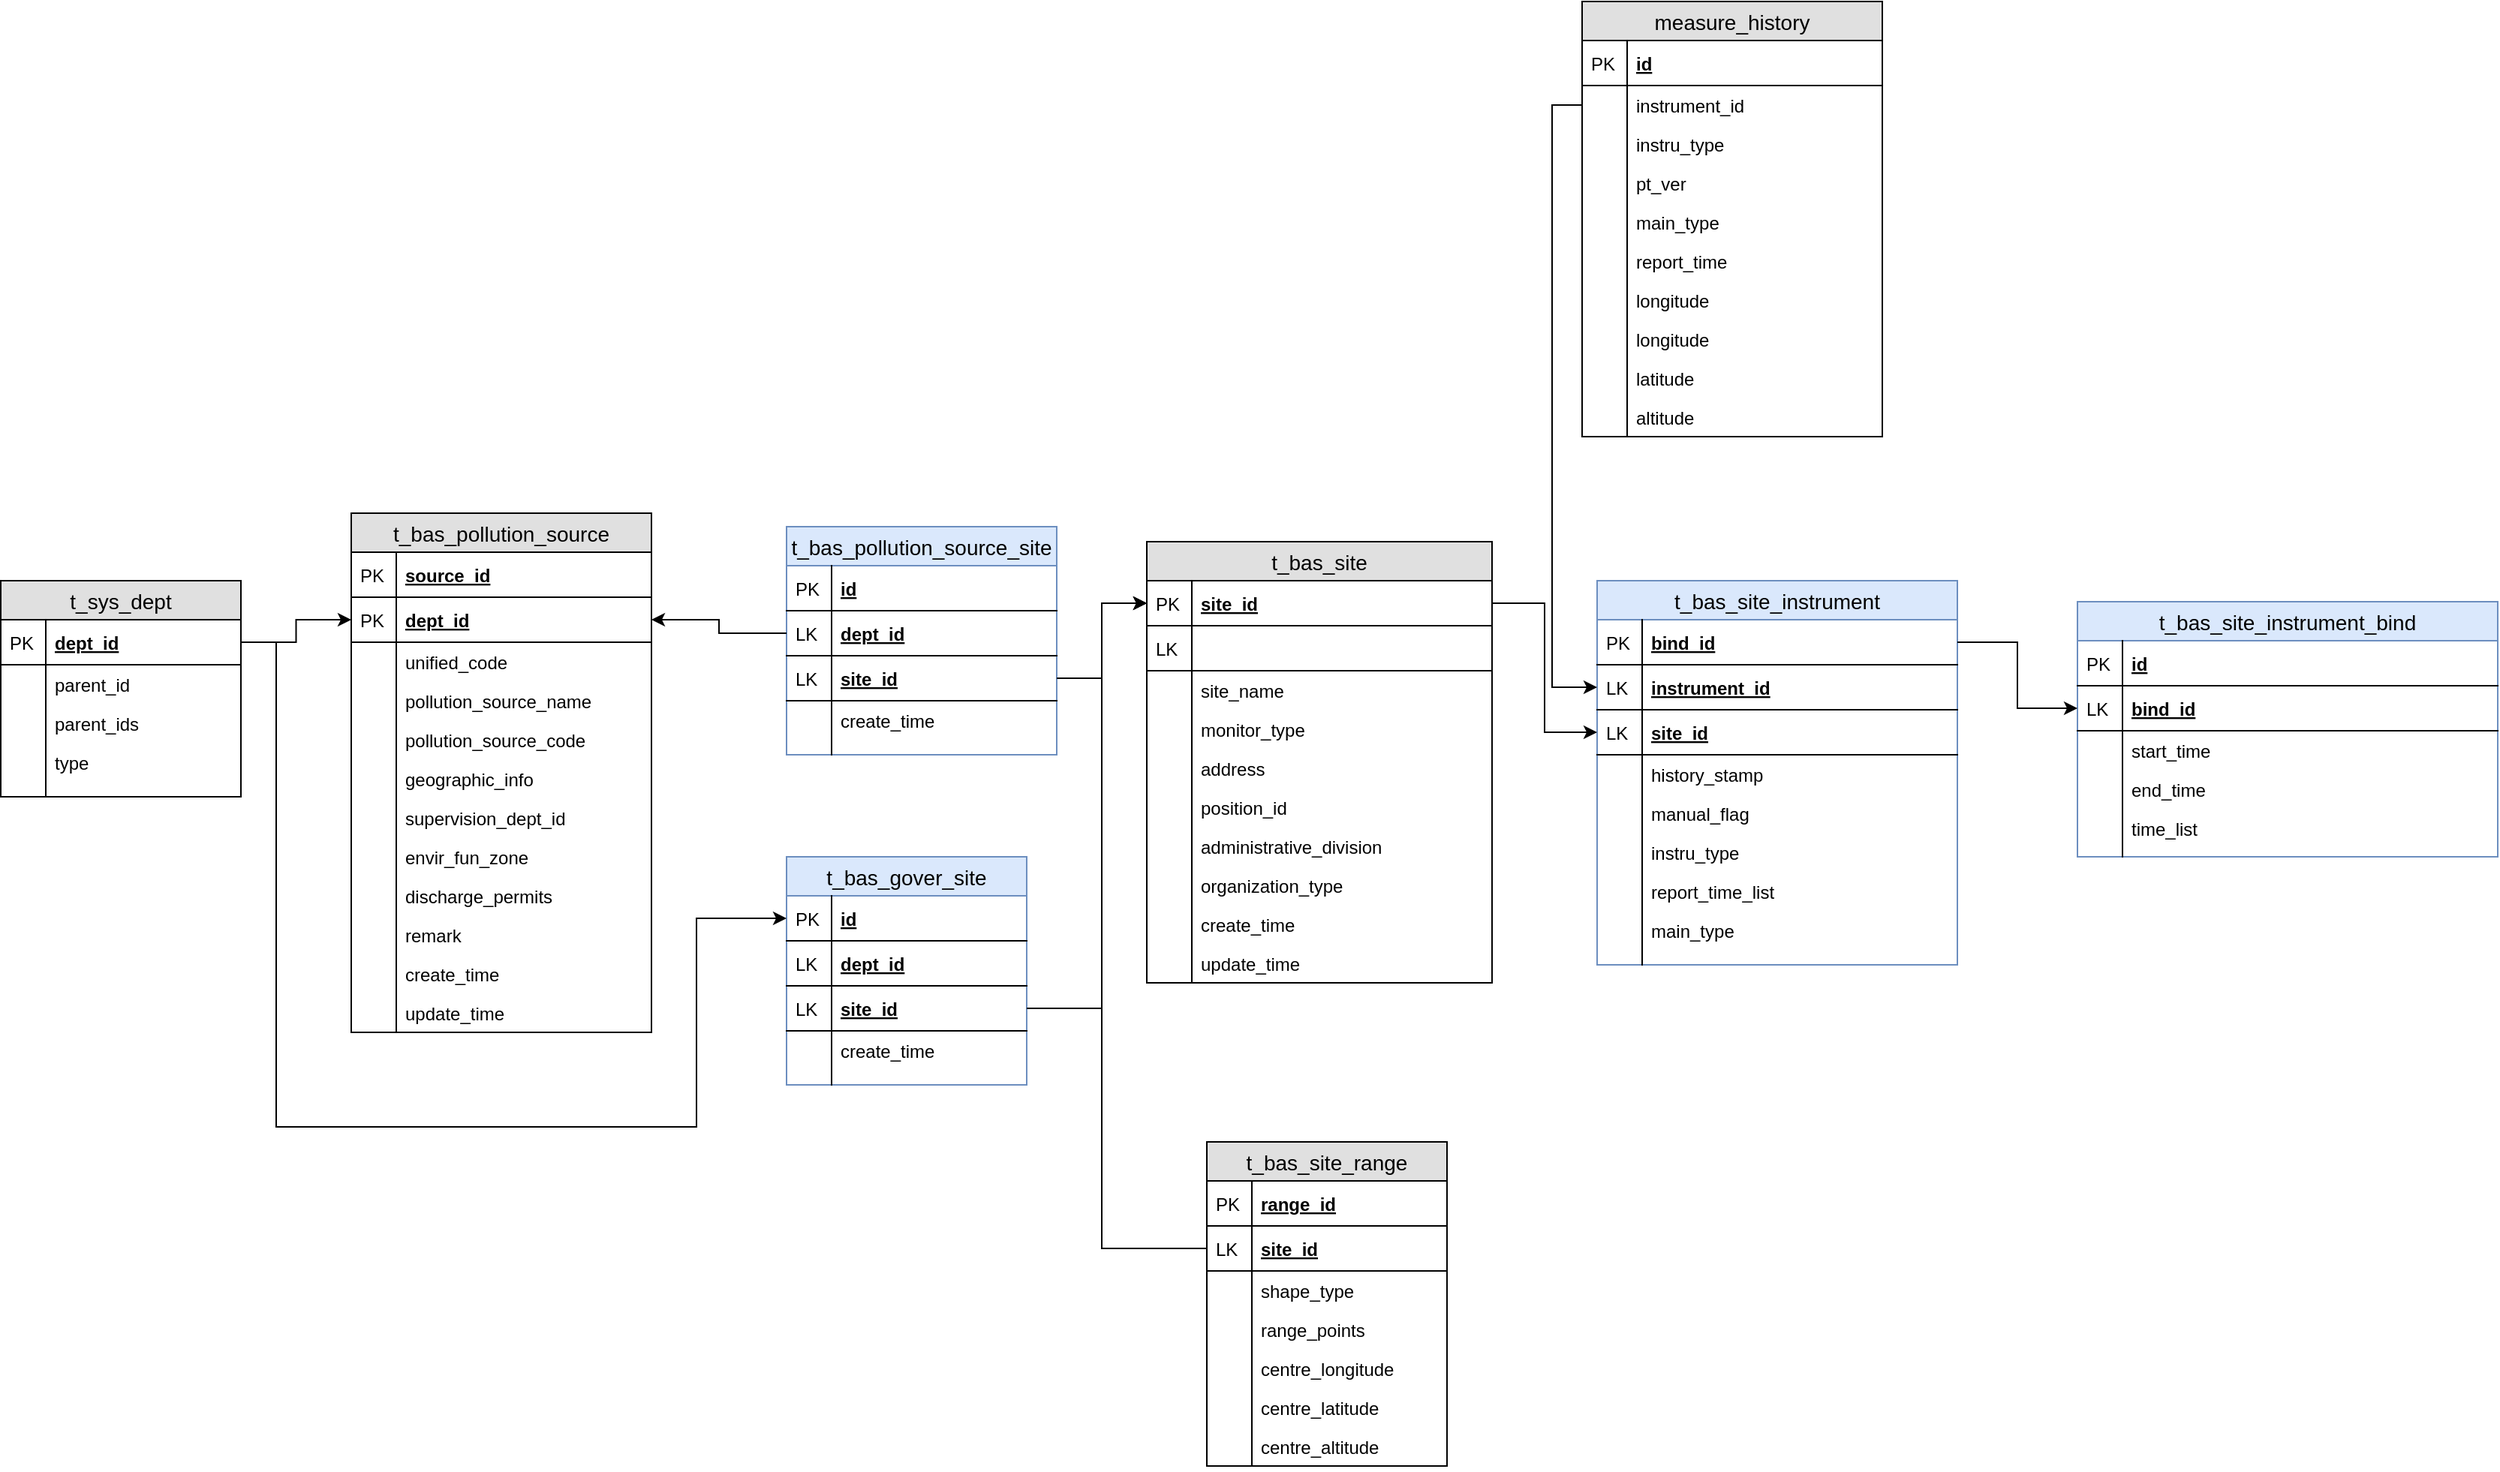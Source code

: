 <mxfile version="12.2.3" type="github" pages="1">
  <diagram id="wBtpnvuAtVZtpom5TscJ" name="Page-1">
    <mxGraphModel dx="2500" dy="2065" grid="1" gridSize="10" guides="1" tooltips="1" connect="1" arrows="1" fold="1" page="1" pageScale="1" pageWidth="827" pageHeight="1169" math="0" shadow="0">
      <root>
        <mxCell id="0"/>
        <mxCell id="1" parent="0"/>
        <mxCell id="mlgvoR9TbAIo5Vg3jV27-1" value="t_bas_site" style="swimlane;fontStyle=0;childLayout=stackLayout;horizontal=1;startSize=26;fillColor=#e0e0e0;horizontalStack=0;resizeParent=1;resizeParentMax=0;resizeLast=0;collapsible=1;marginBottom=0;swimlaneFillColor=#ffffff;align=center;fontSize=14;" vertex="1" parent="1">
          <mxGeometry x="190" y="140" width="230" height="294" as="geometry"/>
        </mxCell>
        <mxCell id="mlgvoR9TbAIo5Vg3jV27-2" value="site_id" style="shape=partialRectangle;top=0;left=0;right=0;bottom=1;align=left;verticalAlign=middle;fillColor=none;spacingLeft=34;spacingRight=4;overflow=hidden;rotatable=0;points=[[0,0.5],[1,0.5]];portConstraint=eastwest;dropTarget=0;fontStyle=5;fontSize=12;" vertex="1" parent="mlgvoR9TbAIo5Vg3jV27-1">
          <mxGeometry y="26" width="230" height="30" as="geometry"/>
        </mxCell>
        <mxCell id="mlgvoR9TbAIo5Vg3jV27-3" value="PK" style="shape=partialRectangle;top=0;left=0;bottom=0;fillColor=none;align=left;verticalAlign=middle;spacingLeft=4;spacingRight=4;overflow=hidden;rotatable=0;points=[];portConstraint=eastwest;part=1;fontSize=12;" vertex="1" connectable="0" parent="mlgvoR9TbAIo5Vg3jV27-2">
          <mxGeometry width="30" height="30" as="geometry"/>
        </mxCell>
        <mxCell id="mlgvoR9TbAIo5Vg3jV27-29" value="" style="shape=partialRectangle;top=0;left=0;right=0;bottom=1;align=left;verticalAlign=middle;fillColor=none;spacingLeft=34;spacingRight=4;overflow=hidden;rotatable=0;points=[[0,0.5],[1,0.5]];portConstraint=eastwest;dropTarget=0;fontStyle=5;fontSize=12;" vertex="1" parent="mlgvoR9TbAIo5Vg3jV27-1">
          <mxGeometry y="56" width="230" height="30" as="geometry"/>
        </mxCell>
        <mxCell id="mlgvoR9TbAIo5Vg3jV27-30" value="LK" style="shape=partialRectangle;top=0;left=0;bottom=0;fillColor=none;align=left;verticalAlign=middle;spacingLeft=4;spacingRight=4;overflow=hidden;rotatable=0;points=[];portConstraint=eastwest;part=1;fontSize=12;" vertex="1" connectable="0" parent="mlgvoR9TbAIo5Vg3jV27-29">
          <mxGeometry width="30" height="30" as="geometry"/>
        </mxCell>
        <mxCell id="mlgvoR9TbAIo5Vg3jV27-4" value="site_name" style="shape=partialRectangle;top=0;left=0;right=0;bottom=0;align=left;verticalAlign=top;fillColor=none;spacingLeft=34;spacingRight=4;overflow=hidden;rotatable=0;points=[[0,0.5],[1,0.5]];portConstraint=eastwest;dropTarget=0;fontSize=12;" vertex="1" parent="mlgvoR9TbAIo5Vg3jV27-1">
          <mxGeometry y="86" width="230" height="26" as="geometry"/>
        </mxCell>
        <mxCell id="mlgvoR9TbAIo5Vg3jV27-5" value="" style="shape=partialRectangle;top=0;left=0;bottom=0;fillColor=none;align=left;verticalAlign=top;spacingLeft=4;spacingRight=4;overflow=hidden;rotatable=0;points=[];portConstraint=eastwest;part=1;fontSize=12;" vertex="1" connectable="0" parent="mlgvoR9TbAIo5Vg3jV27-4">
          <mxGeometry width="30" height="26" as="geometry"/>
        </mxCell>
        <mxCell id="mlgvoR9TbAIo5Vg3jV27-6" value="monitor_type" style="shape=partialRectangle;top=0;left=0;right=0;bottom=0;align=left;verticalAlign=top;fillColor=none;spacingLeft=34;spacingRight=4;overflow=hidden;rotatable=0;points=[[0,0.5],[1,0.5]];portConstraint=eastwest;dropTarget=0;fontSize=12;" vertex="1" parent="mlgvoR9TbAIo5Vg3jV27-1">
          <mxGeometry y="112" width="230" height="26" as="geometry"/>
        </mxCell>
        <mxCell id="mlgvoR9TbAIo5Vg3jV27-7" value="" style="shape=partialRectangle;top=0;left=0;bottom=0;fillColor=none;align=left;verticalAlign=top;spacingLeft=4;spacingRight=4;overflow=hidden;rotatable=0;points=[];portConstraint=eastwest;part=1;fontSize=12;" vertex="1" connectable="0" parent="mlgvoR9TbAIo5Vg3jV27-6">
          <mxGeometry width="30" height="26" as="geometry"/>
        </mxCell>
        <mxCell id="mlgvoR9TbAIo5Vg3jV27-8" value="address" style="shape=partialRectangle;top=0;left=0;right=0;bottom=0;align=left;verticalAlign=top;fillColor=none;spacingLeft=34;spacingRight=4;overflow=hidden;rotatable=0;points=[[0,0.5],[1,0.5]];portConstraint=eastwest;dropTarget=0;fontSize=12;" vertex="1" parent="mlgvoR9TbAIo5Vg3jV27-1">
          <mxGeometry y="138" width="230" height="26" as="geometry"/>
        </mxCell>
        <mxCell id="mlgvoR9TbAIo5Vg3jV27-9" value="" style="shape=partialRectangle;top=0;left=0;bottom=0;fillColor=none;align=left;verticalAlign=top;spacingLeft=4;spacingRight=4;overflow=hidden;rotatable=0;points=[];portConstraint=eastwest;part=1;fontSize=12;" vertex="1" connectable="0" parent="mlgvoR9TbAIo5Vg3jV27-8">
          <mxGeometry width="30" height="26" as="geometry"/>
        </mxCell>
        <mxCell id="mlgvoR9TbAIo5Vg3jV27-31" value="position_id" style="shape=partialRectangle;top=0;left=0;right=0;bottom=0;align=left;verticalAlign=top;fillColor=none;spacingLeft=34;spacingRight=4;overflow=hidden;rotatable=0;points=[[0,0.5],[1,0.5]];portConstraint=eastwest;dropTarget=0;fontSize=12;" vertex="1" parent="mlgvoR9TbAIo5Vg3jV27-1">
          <mxGeometry y="164" width="230" height="26" as="geometry"/>
        </mxCell>
        <mxCell id="mlgvoR9TbAIo5Vg3jV27-32" value="" style="shape=partialRectangle;top=0;left=0;bottom=0;fillColor=none;align=left;verticalAlign=top;spacingLeft=4;spacingRight=4;overflow=hidden;rotatable=0;points=[];portConstraint=eastwest;part=1;fontSize=12;" vertex="1" connectable="0" parent="mlgvoR9TbAIo5Vg3jV27-31">
          <mxGeometry width="30" height="26" as="geometry"/>
        </mxCell>
        <mxCell id="mlgvoR9TbAIo5Vg3jV27-34" value="administrative_division" style="shape=partialRectangle;top=0;left=0;right=0;bottom=0;align=left;verticalAlign=top;fillColor=none;spacingLeft=34;spacingRight=4;overflow=hidden;rotatable=0;points=[[0,0.5],[1,0.5]];portConstraint=eastwest;dropTarget=0;fontSize=12;" vertex="1" parent="mlgvoR9TbAIo5Vg3jV27-1">
          <mxGeometry y="190" width="230" height="26" as="geometry"/>
        </mxCell>
        <mxCell id="mlgvoR9TbAIo5Vg3jV27-35" value="" style="shape=partialRectangle;top=0;left=0;bottom=0;fillColor=none;align=left;verticalAlign=top;spacingLeft=4;spacingRight=4;overflow=hidden;rotatable=0;points=[];portConstraint=eastwest;part=1;fontSize=12;" vertex="1" connectable="0" parent="mlgvoR9TbAIo5Vg3jV27-34">
          <mxGeometry width="30" height="26" as="geometry"/>
        </mxCell>
        <mxCell id="mlgvoR9TbAIo5Vg3jV27-178" value="organization_type" style="shape=partialRectangle;top=0;left=0;right=0;bottom=0;align=left;verticalAlign=top;fillColor=none;spacingLeft=34;spacingRight=4;overflow=hidden;rotatable=0;points=[[0,0.5],[1,0.5]];portConstraint=eastwest;dropTarget=0;fontSize=12;" vertex="1" parent="mlgvoR9TbAIo5Vg3jV27-1">
          <mxGeometry y="216" width="230" height="26" as="geometry"/>
        </mxCell>
        <mxCell id="mlgvoR9TbAIo5Vg3jV27-179" value="" style="shape=partialRectangle;top=0;left=0;bottom=0;fillColor=none;align=left;verticalAlign=top;spacingLeft=4;spacingRight=4;overflow=hidden;rotatable=0;points=[];portConstraint=eastwest;part=1;fontSize=12;" vertex="1" connectable="0" parent="mlgvoR9TbAIo5Vg3jV27-178">
          <mxGeometry width="30" height="26" as="geometry"/>
        </mxCell>
        <mxCell id="mlgvoR9TbAIo5Vg3jV27-180" value="create_time" style="shape=partialRectangle;top=0;left=0;right=0;bottom=0;align=left;verticalAlign=top;fillColor=none;spacingLeft=34;spacingRight=4;overflow=hidden;rotatable=0;points=[[0,0.5],[1,0.5]];portConstraint=eastwest;dropTarget=0;fontSize=12;" vertex="1" parent="mlgvoR9TbAIo5Vg3jV27-1">
          <mxGeometry y="242" width="230" height="26" as="geometry"/>
        </mxCell>
        <mxCell id="mlgvoR9TbAIo5Vg3jV27-181" value="" style="shape=partialRectangle;top=0;left=0;bottom=0;fillColor=none;align=left;verticalAlign=top;spacingLeft=4;spacingRight=4;overflow=hidden;rotatable=0;points=[];portConstraint=eastwest;part=1;fontSize=12;" vertex="1" connectable="0" parent="mlgvoR9TbAIo5Vg3jV27-180">
          <mxGeometry width="30" height="26" as="geometry"/>
        </mxCell>
        <mxCell id="mlgvoR9TbAIo5Vg3jV27-182" value="update_time" style="shape=partialRectangle;top=0;left=0;right=0;bottom=0;align=left;verticalAlign=top;fillColor=none;spacingLeft=34;spacingRight=4;overflow=hidden;rotatable=0;points=[[0,0.5],[1,0.5]];portConstraint=eastwest;dropTarget=0;fontSize=12;" vertex="1" parent="mlgvoR9TbAIo5Vg3jV27-1">
          <mxGeometry y="268" width="230" height="26" as="geometry"/>
        </mxCell>
        <mxCell id="mlgvoR9TbAIo5Vg3jV27-183" value="" style="shape=partialRectangle;top=0;left=0;bottom=0;fillColor=none;align=left;verticalAlign=top;spacingLeft=4;spacingRight=4;overflow=hidden;rotatable=0;points=[];portConstraint=eastwest;part=1;fontSize=12;" vertex="1" connectable="0" parent="mlgvoR9TbAIo5Vg3jV27-182">
          <mxGeometry width="30" height="26" as="geometry"/>
        </mxCell>
        <mxCell id="mlgvoR9TbAIo5Vg3jV27-36" value="t_bas_site_instrument" style="swimlane;fontStyle=0;childLayout=stackLayout;horizontal=1;startSize=26;fillColor=#dae8fc;horizontalStack=0;resizeParent=1;resizeParentMax=0;resizeLast=0;collapsible=1;marginBottom=0;swimlaneFillColor=#ffffff;align=center;fontSize=14;strokeColor=#6c8ebf;" vertex="1" parent="1">
          <mxGeometry x="490" y="166" width="240" height="256" as="geometry"/>
        </mxCell>
        <mxCell id="mlgvoR9TbAIo5Vg3jV27-37" value="bind_id" style="shape=partialRectangle;top=0;left=0;right=0;bottom=1;align=left;verticalAlign=middle;fillColor=none;spacingLeft=34;spacingRight=4;overflow=hidden;rotatable=0;points=[[0,0.5],[1,0.5]];portConstraint=eastwest;dropTarget=0;fontStyle=5;fontSize=12;" vertex="1" parent="mlgvoR9TbAIo5Vg3jV27-36">
          <mxGeometry y="26" width="240" height="30" as="geometry"/>
        </mxCell>
        <mxCell id="mlgvoR9TbAIo5Vg3jV27-38" value="PK" style="shape=partialRectangle;top=0;left=0;bottom=0;fillColor=none;align=left;verticalAlign=middle;spacingLeft=4;spacingRight=4;overflow=hidden;rotatable=0;points=[];portConstraint=eastwest;part=1;fontSize=12;" vertex="1" connectable="0" parent="mlgvoR9TbAIo5Vg3jV27-37">
          <mxGeometry width="30" height="30" as="geometry"/>
        </mxCell>
        <mxCell id="mlgvoR9TbAIo5Vg3jV27-47" value="instrument_id" style="shape=partialRectangle;top=0;left=0;right=0;bottom=1;align=left;verticalAlign=middle;fillColor=none;spacingLeft=34;spacingRight=4;overflow=hidden;rotatable=0;points=[[0,0.5],[1,0.5]];portConstraint=eastwest;dropTarget=0;fontStyle=5;fontSize=12;" vertex="1" parent="mlgvoR9TbAIo5Vg3jV27-36">
          <mxGeometry y="56" width="240" height="30" as="geometry"/>
        </mxCell>
        <mxCell id="mlgvoR9TbAIo5Vg3jV27-48" value="LK" style="shape=partialRectangle;top=0;left=0;bottom=0;fillColor=none;align=left;verticalAlign=middle;spacingLeft=4;spacingRight=4;overflow=hidden;rotatable=0;points=[];portConstraint=eastwest;part=1;fontSize=12;" vertex="1" connectable="0" parent="mlgvoR9TbAIo5Vg3jV27-47">
          <mxGeometry width="30" height="30" as="geometry"/>
        </mxCell>
        <mxCell id="mlgvoR9TbAIo5Vg3jV27-49" value="site_id" style="shape=partialRectangle;top=0;left=0;right=0;bottom=1;align=left;verticalAlign=middle;fillColor=none;spacingLeft=34;spacingRight=4;overflow=hidden;rotatable=0;points=[[0,0.5],[1,0.5]];portConstraint=eastwest;dropTarget=0;fontStyle=5;fontSize=12;" vertex="1" parent="mlgvoR9TbAIo5Vg3jV27-36">
          <mxGeometry y="86" width="240" height="30" as="geometry"/>
        </mxCell>
        <mxCell id="mlgvoR9TbAIo5Vg3jV27-50" value="LK" style="shape=partialRectangle;top=0;left=0;bottom=0;fillColor=none;align=left;verticalAlign=middle;spacingLeft=4;spacingRight=4;overflow=hidden;rotatable=0;points=[];portConstraint=eastwest;part=1;fontSize=12;" vertex="1" connectable="0" parent="mlgvoR9TbAIo5Vg3jV27-49">
          <mxGeometry width="30" height="30" as="geometry"/>
        </mxCell>
        <mxCell id="mlgvoR9TbAIo5Vg3jV27-39" value="history_stamp" style="shape=partialRectangle;top=0;left=0;right=0;bottom=0;align=left;verticalAlign=top;fillColor=none;spacingLeft=34;spacingRight=4;overflow=hidden;rotatable=0;points=[[0,0.5],[1,0.5]];portConstraint=eastwest;dropTarget=0;fontSize=12;" vertex="1" parent="mlgvoR9TbAIo5Vg3jV27-36">
          <mxGeometry y="116" width="240" height="26" as="geometry"/>
        </mxCell>
        <mxCell id="mlgvoR9TbAIo5Vg3jV27-40" value="" style="shape=partialRectangle;top=0;left=0;bottom=0;fillColor=none;align=left;verticalAlign=top;spacingLeft=4;spacingRight=4;overflow=hidden;rotatable=0;points=[];portConstraint=eastwest;part=1;fontSize=12;" vertex="1" connectable="0" parent="mlgvoR9TbAIo5Vg3jV27-39">
          <mxGeometry width="30" height="26" as="geometry"/>
        </mxCell>
        <mxCell id="mlgvoR9TbAIo5Vg3jV27-41" value="manual_flag" style="shape=partialRectangle;top=0;left=0;right=0;bottom=0;align=left;verticalAlign=top;fillColor=none;spacingLeft=34;spacingRight=4;overflow=hidden;rotatable=0;points=[[0,0.5],[1,0.5]];portConstraint=eastwest;dropTarget=0;fontSize=12;" vertex="1" parent="mlgvoR9TbAIo5Vg3jV27-36">
          <mxGeometry y="142" width="240" height="26" as="geometry"/>
        </mxCell>
        <mxCell id="mlgvoR9TbAIo5Vg3jV27-42" value="" style="shape=partialRectangle;top=0;left=0;bottom=0;fillColor=none;align=left;verticalAlign=top;spacingLeft=4;spacingRight=4;overflow=hidden;rotatable=0;points=[];portConstraint=eastwest;part=1;fontSize=12;" vertex="1" connectable="0" parent="mlgvoR9TbAIo5Vg3jV27-41">
          <mxGeometry width="30" height="26" as="geometry"/>
        </mxCell>
        <mxCell id="mlgvoR9TbAIo5Vg3jV27-43" value="instru_type" style="shape=partialRectangle;top=0;left=0;right=0;bottom=0;align=left;verticalAlign=top;fillColor=none;spacingLeft=34;spacingRight=4;overflow=hidden;rotatable=0;points=[[0,0.5],[1,0.5]];portConstraint=eastwest;dropTarget=0;fontSize=12;" vertex="1" parent="mlgvoR9TbAIo5Vg3jV27-36">
          <mxGeometry y="168" width="240" height="26" as="geometry"/>
        </mxCell>
        <mxCell id="mlgvoR9TbAIo5Vg3jV27-44" value="" style="shape=partialRectangle;top=0;left=0;bottom=0;fillColor=none;align=left;verticalAlign=top;spacingLeft=4;spacingRight=4;overflow=hidden;rotatable=0;points=[];portConstraint=eastwest;part=1;fontSize=12;" vertex="1" connectable="0" parent="mlgvoR9TbAIo5Vg3jV27-43">
          <mxGeometry width="30" height="26" as="geometry"/>
        </mxCell>
        <mxCell id="mlgvoR9TbAIo5Vg3jV27-53" value="report_time_list" style="shape=partialRectangle;top=0;left=0;right=0;bottom=0;align=left;verticalAlign=top;fillColor=none;spacingLeft=34;spacingRight=4;overflow=hidden;rotatable=0;points=[[0,0.5],[1,0.5]];portConstraint=eastwest;dropTarget=0;fontSize=12;" vertex="1" parent="mlgvoR9TbAIo5Vg3jV27-36">
          <mxGeometry y="194" width="240" height="26" as="geometry"/>
        </mxCell>
        <mxCell id="mlgvoR9TbAIo5Vg3jV27-54" value="" style="shape=partialRectangle;top=0;left=0;bottom=0;fillColor=none;align=left;verticalAlign=top;spacingLeft=4;spacingRight=4;overflow=hidden;rotatable=0;points=[];portConstraint=eastwest;part=1;fontSize=12;" vertex="1" connectable="0" parent="mlgvoR9TbAIo5Vg3jV27-53">
          <mxGeometry width="30" height="26" as="geometry"/>
        </mxCell>
        <mxCell id="mlgvoR9TbAIo5Vg3jV27-51" value="main_type" style="shape=partialRectangle;top=0;left=0;right=0;bottom=0;align=left;verticalAlign=top;fillColor=none;spacingLeft=34;spacingRight=4;overflow=hidden;rotatable=0;points=[[0,0.5],[1,0.5]];portConstraint=eastwest;dropTarget=0;fontSize=12;" vertex="1" parent="mlgvoR9TbAIo5Vg3jV27-36">
          <mxGeometry y="220" width="240" height="26" as="geometry"/>
        </mxCell>
        <mxCell id="mlgvoR9TbAIo5Vg3jV27-52" value="" style="shape=partialRectangle;top=0;left=0;bottom=0;fillColor=none;align=left;verticalAlign=top;spacingLeft=4;spacingRight=4;overflow=hidden;rotatable=0;points=[];portConstraint=eastwest;part=1;fontSize=12;" vertex="1" connectable="0" parent="mlgvoR9TbAIo5Vg3jV27-51">
          <mxGeometry width="30" height="26" as="geometry"/>
        </mxCell>
        <mxCell id="mlgvoR9TbAIo5Vg3jV27-45" value="" style="shape=partialRectangle;top=0;left=0;right=0;bottom=0;align=left;verticalAlign=top;fillColor=none;spacingLeft=34;spacingRight=4;overflow=hidden;rotatable=0;points=[[0,0.5],[1,0.5]];portConstraint=eastwest;dropTarget=0;fontSize=12;" vertex="1" parent="mlgvoR9TbAIo5Vg3jV27-36">
          <mxGeometry y="246" width="240" height="10" as="geometry"/>
        </mxCell>
        <mxCell id="mlgvoR9TbAIo5Vg3jV27-46" value="" style="shape=partialRectangle;top=0;left=0;bottom=0;fillColor=none;align=left;verticalAlign=top;spacingLeft=4;spacingRight=4;overflow=hidden;rotatable=0;points=[];portConstraint=eastwest;part=1;fontSize=12;" vertex="1" connectable="0" parent="mlgvoR9TbAIo5Vg3jV27-45">
          <mxGeometry width="30" height="10" as="geometry"/>
        </mxCell>
        <mxCell id="mlgvoR9TbAIo5Vg3jV27-55" value="t_bas_site_range" style="swimlane;fontStyle=0;childLayout=stackLayout;horizontal=1;startSize=26;fillColor=#e0e0e0;horizontalStack=0;resizeParent=1;resizeParentMax=0;resizeLast=0;collapsible=1;marginBottom=0;swimlaneFillColor=#ffffff;align=center;fontSize=14;" vertex="1" parent="1">
          <mxGeometry x="230" y="540" width="160" height="216" as="geometry"/>
        </mxCell>
        <mxCell id="mlgvoR9TbAIo5Vg3jV27-56" value="range_id" style="shape=partialRectangle;top=0;left=0;right=0;bottom=1;align=left;verticalAlign=middle;fillColor=none;spacingLeft=34;spacingRight=4;overflow=hidden;rotatable=0;points=[[0,0.5],[1,0.5]];portConstraint=eastwest;dropTarget=0;fontStyle=5;fontSize=12;" vertex="1" parent="mlgvoR9TbAIo5Vg3jV27-55">
          <mxGeometry y="26" width="160" height="30" as="geometry"/>
        </mxCell>
        <mxCell id="mlgvoR9TbAIo5Vg3jV27-57" value="PK" style="shape=partialRectangle;top=0;left=0;bottom=0;fillColor=none;align=left;verticalAlign=middle;spacingLeft=4;spacingRight=4;overflow=hidden;rotatable=0;points=[];portConstraint=eastwest;part=1;fontSize=12;" vertex="1" connectable="0" parent="mlgvoR9TbAIo5Vg3jV27-56">
          <mxGeometry width="30" height="30" as="geometry"/>
        </mxCell>
        <mxCell id="mlgvoR9TbAIo5Vg3jV27-66" value="site_id" style="shape=partialRectangle;top=0;left=0;right=0;bottom=1;align=left;verticalAlign=middle;fillColor=none;spacingLeft=34;spacingRight=4;overflow=hidden;rotatable=0;points=[[0,0.5],[1,0.5]];portConstraint=eastwest;dropTarget=0;fontStyle=5;fontSize=12;" vertex="1" parent="mlgvoR9TbAIo5Vg3jV27-55">
          <mxGeometry y="56" width="160" height="30" as="geometry"/>
        </mxCell>
        <mxCell id="mlgvoR9TbAIo5Vg3jV27-67" value="LK" style="shape=partialRectangle;top=0;left=0;bottom=0;fillColor=none;align=left;verticalAlign=middle;spacingLeft=4;spacingRight=4;overflow=hidden;rotatable=0;points=[];portConstraint=eastwest;part=1;fontSize=12;" vertex="1" connectable="0" parent="mlgvoR9TbAIo5Vg3jV27-66">
          <mxGeometry width="30" height="30" as="geometry"/>
        </mxCell>
        <mxCell id="mlgvoR9TbAIo5Vg3jV27-58" value="shape_type" style="shape=partialRectangle;top=0;left=0;right=0;bottom=0;align=left;verticalAlign=top;fillColor=none;spacingLeft=34;spacingRight=4;overflow=hidden;rotatable=0;points=[[0,0.5],[1,0.5]];portConstraint=eastwest;dropTarget=0;fontSize=12;" vertex="1" parent="mlgvoR9TbAIo5Vg3jV27-55">
          <mxGeometry y="86" width="160" height="26" as="geometry"/>
        </mxCell>
        <mxCell id="mlgvoR9TbAIo5Vg3jV27-59" value="" style="shape=partialRectangle;top=0;left=0;bottom=0;fillColor=none;align=left;verticalAlign=top;spacingLeft=4;spacingRight=4;overflow=hidden;rotatable=0;points=[];portConstraint=eastwest;part=1;fontSize=12;" vertex="1" connectable="0" parent="mlgvoR9TbAIo5Vg3jV27-58">
          <mxGeometry width="30" height="26" as="geometry"/>
        </mxCell>
        <mxCell id="mlgvoR9TbAIo5Vg3jV27-60" value="range_points" style="shape=partialRectangle;top=0;left=0;right=0;bottom=0;align=left;verticalAlign=top;fillColor=none;spacingLeft=34;spacingRight=4;overflow=hidden;rotatable=0;points=[[0,0.5],[1,0.5]];portConstraint=eastwest;dropTarget=0;fontSize=12;" vertex="1" parent="mlgvoR9TbAIo5Vg3jV27-55">
          <mxGeometry y="112" width="160" height="26" as="geometry"/>
        </mxCell>
        <mxCell id="mlgvoR9TbAIo5Vg3jV27-61" value="" style="shape=partialRectangle;top=0;left=0;bottom=0;fillColor=none;align=left;verticalAlign=top;spacingLeft=4;spacingRight=4;overflow=hidden;rotatable=0;points=[];portConstraint=eastwest;part=1;fontSize=12;" vertex="1" connectable="0" parent="mlgvoR9TbAIo5Vg3jV27-60">
          <mxGeometry width="30" height="26" as="geometry"/>
        </mxCell>
        <mxCell id="mlgvoR9TbAIo5Vg3jV27-62" value="centre_longitude" style="shape=partialRectangle;top=0;left=0;right=0;bottom=0;align=left;verticalAlign=top;fillColor=none;spacingLeft=34;spacingRight=4;overflow=hidden;rotatable=0;points=[[0,0.5],[1,0.5]];portConstraint=eastwest;dropTarget=0;fontSize=12;" vertex="1" parent="mlgvoR9TbAIo5Vg3jV27-55">
          <mxGeometry y="138" width="160" height="26" as="geometry"/>
        </mxCell>
        <mxCell id="mlgvoR9TbAIo5Vg3jV27-63" value="" style="shape=partialRectangle;top=0;left=0;bottom=0;fillColor=none;align=left;verticalAlign=top;spacingLeft=4;spacingRight=4;overflow=hidden;rotatable=0;points=[];portConstraint=eastwest;part=1;fontSize=12;" vertex="1" connectable="0" parent="mlgvoR9TbAIo5Vg3jV27-62">
          <mxGeometry width="30" height="26" as="geometry"/>
        </mxCell>
        <mxCell id="mlgvoR9TbAIo5Vg3jV27-68" value="centre_latitude" style="shape=partialRectangle;top=0;left=0;right=0;bottom=0;align=left;verticalAlign=top;fillColor=none;spacingLeft=34;spacingRight=4;overflow=hidden;rotatable=0;points=[[0,0.5],[1,0.5]];portConstraint=eastwest;dropTarget=0;fontSize=12;" vertex="1" parent="mlgvoR9TbAIo5Vg3jV27-55">
          <mxGeometry y="164" width="160" height="26" as="geometry"/>
        </mxCell>
        <mxCell id="mlgvoR9TbAIo5Vg3jV27-69" value="" style="shape=partialRectangle;top=0;left=0;bottom=0;fillColor=none;align=left;verticalAlign=top;spacingLeft=4;spacingRight=4;overflow=hidden;rotatable=0;points=[];portConstraint=eastwest;part=1;fontSize=12;" vertex="1" connectable="0" parent="mlgvoR9TbAIo5Vg3jV27-68">
          <mxGeometry width="30" height="26" as="geometry"/>
        </mxCell>
        <mxCell id="mlgvoR9TbAIo5Vg3jV27-70" value="centre_altitude" style="shape=partialRectangle;top=0;left=0;right=0;bottom=0;align=left;verticalAlign=top;fillColor=none;spacingLeft=34;spacingRight=4;overflow=hidden;rotatable=0;points=[[0,0.5],[1,0.5]];portConstraint=eastwest;dropTarget=0;fontSize=12;" vertex="1" parent="mlgvoR9TbAIo5Vg3jV27-55">
          <mxGeometry y="190" width="160" height="26" as="geometry"/>
        </mxCell>
        <mxCell id="mlgvoR9TbAIo5Vg3jV27-71" value="" style="shape=partialRectangle;top=0;left=0;bottom=0;fillColor=none;align=left;verticalAlign=top;spacingLeft=4;spacingRight=4;overflow=hidden;rotatable=0;points=[];portConstraint=eastwest;part=1;fontSize=12;" vertex="1" connectable="0" parent="mlgvoR9TbAIo5Vg3jV27-70">
          <mxGeometry width="30" height="26" as="geometry"/>
        </mxCell>
        <mxCell id="mlgvoR9TbAIo5Vg3jV27-72" value="t_bas_site_instrument_bind" style="swimlane;fontStyle=0;childLayout=stackLayout;horizontal=1;startSize=26;fillColor=#dae8fc;horizontalStack=0;resizeParent=1;resizeParentMax=0;resizeLast=0;collapsible=1;marginBottom=0;swimlaneFillColor=#ffffff;align=center;fontSize=14;strokeColor=#6c8ebf;" vertex="1" parent="1">
          <mxGeometry x="810" y="180" width="280" height="170" as="geometry"/>
        </mxCell>
        <mxCell id="mlgvoR9TbAIo5Vg3jV27-73" value="id" style="shape=partialRectangle;top=0;left=0;right=0;bottom=1;align=left;verticalAlign=middle;fillColor=none;spacingLeft=34;spacingRight=4;overflow=hidden;rotatable=0;points=[[0,0.5],[1,0.5]];portConstraint=eastwest;dropTarget=0;fontStyle=5;fontSize=12;" vertex="1" parent="mlgvoR9TbAIo5Vg3jV27-72">
          <mxGeometry y="26" width="280" height="30" as="geometry"/>
        </mxCell>
        <mxCell id="mlgvoR9TbAIo5Vg3jV27-74" value="PK" style="shape=partialRectangle;top=0;left=0;bottom=0;fillColor=none;align=left;verticalAlign=middle;spacingLeft=4;spacingRight=4;overflow=hidden;rotatable=0;points=[];portConstraint=eastwest;part=1;fontSize=12;" vertex="1" connectable="0" parent="mlgvoR9TbAIo5Vg3jV27-73">
          <mxGeometry width="30" height="30" as="geometry"/>
        </mxCell>
        <mxCell id="mlgvoR9TbAIo5Vg3jV27-83" value="bind_id" style="shape=partialRectangle;top=0;left=0;right=0;bottom=1;align=left;verticalAlign=middle;fillColor=none;spacingLeft=34;spacingRight=4;overflow=hidden;rotatable=0;points=[[0,0.5],[1,0.5]];portConstraint=eastwest;dropTarget=0;fontStyle=5;fontSize=12;" vertex="1" parent="mlgvoR9TbAIo5Vg3jV27-72">
          <mxGeometry y="56" width="280" height="30" as="geometry"/>
        </mxCell>
        <mxCell id="mlgvoR9TbAIo5Vg3jV27-84" value="LK" style="shape=partialRectangle;top=0;left=0;bottom=0;fillColor=none;align=left;verticalAlign=middle;spacingLeft=4;spacingRight=4;overflow=hidden;rotatable=0;points=[];portConstraint=eastwest;part=1;fontSize=12;" vertex="1" connectable="0" parent="mlgvoR9TbAIo5Vg3jV27-83">
          <mxGeometry width="30" height="30" as="geometry"/>
        </mxCell>
        <mxCell id="mlgvoR9TbAIo5Vg3jV27-75" value="start_time" style="shape=partialRectangle;top=0;left=0;right=0;bottom=0;align=left;verticalAlign=top;fillColor=none;spacingLeft=34;spacingRight=4;overflow=hidden;rotatable=0;points=[[0,0.5],[1,0.5]];portConstraint=eastwest;dropTarget=0;fontSize=12;" vertex="1" parent="mlgvoR9TbAIo5Vg3jV27-72">
          <mxGeometry y="86" width="280" height="26" as="geometry"/>
        </mxCell>
        <mxCell id="mlgvoR9TbAIo5Vg3jV27-76" value="" style="shape=partialRectangle;top=0;left=0;bottom=0;fillColor=none;align=left;verticalAlign=top;spacingLeft=4;spacingRight=4;overflow=hidden;rotatable=0;points=[];portConstraint=eastwest;part=1;fontSize=12;" vertex="1" connectable="0" parent="mlgvoR9TbAIo5Vg3jV27-75">
          <mxGeometry width="30" height="26" as="geometry"/>
        </mxCell>
        <mxCell id="mlgvoR9TbAIo5Vg3jV27-77" value="end_time" style="shape=partialRectangle;top=0;left=0;right=0;bottom=0;align=left;verticalAlign=top;fillColor=none;spacingLeft=34;spacingRight=4;overflow=hidden;rotatable=0;points=[[0,0.5],[1,0.5]];portConstraint=eastwest;dropTarget=0;fontSize=12;" vertex="1" parent="mlgvoR9TbAIo5Vg3jV27-72">
          <mxGeometry y="112" width="280" height="26" as="geometry"/>
        </mxCell>
        <mxCell id="mlgvoR9TbAIo5Vg3jV27-78" value="" style="shape=partialRectangle;top=0;left=0;bottom=0;fillColor=none;align=left;verticalAlign=top;spacingLeft=4;spacingRight=4;overflow=hidden;rotatable=0;points=[];portConstraint=eastwest;part=1;fontSize=12;" vertex="1" connectable="0" parent="mlgvoR9TbAIo5Vg3jV27-77">
          <mxGeometry width="30" height="26" as="geometry"/>
        </mxCell>
        <mxCell id="mlgvoR9TbAIo5Vg3jV27-79" value="time_list" style="shape=partialRectangle;top=0;left=0;right=0;bottom=0;align=left;verticalAlign=top;fillColor=none;spacingLeft=34;spacingRight=4;overflow=hidden;rotatable=0;points=[[0,0.5],[1,0.5]];portConstraint=eastwest;dropTarget=0;fontSize=12;" vertex="1" parent="mlgvoR9TbAIo5Vg3jV27-72">
          <mxGeometry y="138" width="280" height="22" as="geometry"/>
        </mxCell>
        <mxCell id="mlgvoR9TbAIo5Vg3jV27-80" value="" style="shape=partialRectangle;top=0;left=0;bottom=0;fillColor=none;align=left;verticalAlign=top;spacingLeft=4;spacingRight=4;overflow=hidden;rotatable=0;points=[];portConstraint=eastwest;part=1;fontSize=12;" vertex="1" connectable="0" parent="mlgvoR9TbAIo5Vg3jV27-79">
          <mxGeometry width="30" height="22" as="geometry"/>
        </mxCell>
        <mxCell id="mlgvoR9TbAIo5Vg3jV27-81" value="" style="shape=partialRectangle;top=0;left=0;right=0;bottom=0;align=left;verticalAlign=top;fillColor=none;spacingLeft=34;spacingRight=4;overflow=hidden;rotatable=0;points=[[0,0.5],[1,0.5]];portConstraint=eastwest;dropTarget=0;fontSize=12;" vertex="1" parent="mlgvoR9TbAIo5Vg3jV27-72">
          <mxGeometry y="160" width="280" height="10" as="geometry"/>
        </mxCell>
        <mxCell id="mlgvoR9TbAIo5Vg3jV27-82" value="" style="shape=partialRectangle;top=0;left=0;bottom=0;fillColor=none;align=left;verticalAlign=top;spacingLeft=4;spacingRight=4;overflow=hidden;rotatable=0;points=[];portConstraint=eastwest;part=1;fontSize=12;" vertex="1" connectable="0" parent="mlgvoR9TbAIo5Vg3jV27-81">
          <mxGeometry width="30" height="10" as="geometry"/>
        </mxCell>
        <mxCell id="mlgvoR9TbAIo5Vg3jV27-85" value="t_bas_pollution_source" style="swimlane;fontStyle=0;childLayout=stackLayout;horizontal=1;startSize=26;fillColor=#e0e0e0;horizontalStack=0;resizeParent=1;resizeParentMax=0;resizeLast=0;collapsible=1;marginBottom=0;swimlaneFillColor=#ffffff;align=center;fontSize=14;" vertex="1" parent="1">
          <mxGeometry x="-340" y="121" width="200" height="346" as="geometry"/>
        </mxCell>
        <mxCell id="mlgvoR9TbAIo5Vg3jV27-86" value="source_id" style="shape=partialRectangle;top=0;left=0;right=0;bottom=1;align=left;verticalAlign=middle;fillColor=none;spacingLeft=34;spacingRight=4;overflow=hidden;rotatable=0;points=[[0,0.5],[1,0.5]];portConstraint=eastwest;dropTarget=0;fontStyle=5;fontSize=12;" vertex="1" parent="mlgvoR9TbAIo5Vg3jV27-85">
          <mxGeometry y="26" width="200" height="30" as="geometry"/>
        </mxCell>
        <mxCell id="mlgvoR9TbAIo5Vg3jV27-87" value="PK" style="shape=partialRectangle;top=0;left=0;bottom=0;fillColor=none;align=left;verticalAlign=middle;spacingLeft=4;spacingRight=4;overflow=hidden;rotatable=0;points=[];portConstraint=eastwest;part=1;fontSize=12;" vertex="1" connectable="0" parent="mlgvoR9TbAIo5Vg3jV27-86">
          <mxGeometry width="30" height="30" as="geometry"/>
        </mxCell>
        <mxCell id="mlgvoR9TbAIo5Vg3jV27-96" value="dept_id" style="shape=partialRectangle;top=0;left=0;right=0;bottom=1;align=left;verticalAlign=middle;fillColor=none;spacingLeft=34;spacingRight=4;overflow=hidden;rotatable=0;points=[[0,0.5],[1,0.5]];portConstraint=eastwest;dropTarget=0;fontStyle=5;fontSize=12;" vertex="1" parent="mlgvoR9TbAIo5Vg3jV27-85">
          <mxGeometry y="56" width="200" height="30" as="geometry"/>
        </mxCell>
        <mxCell id="mlgvoR9TbAIo5Vg3jV27-97" value="PK" style="shape=partialRectangle;top=0;left=0;bottom=0;fillColor=none;align=left;verticalAlign=middle;spacingLeft=4;spacingRight=4;overflow=hidden;rotatable=0;points=[];portConstraint=eastwest;part=1;fontSize=12;" vertex="1" connectable="0" parent="mlgvoR9TbAIo5Vg3jV27-96">
          <mxGeometry width="30" height="30" as="geometry"/>
        </mxCell>
        <mxCell id="mlgvoR9TbAIo5Vg3jV27-88" value="unified_code" style="shape=partialRectangle;top=0;left=0;right=0;bottom=0;align=left;verticalAlign=top;fillColor=none;spacingLeft=34;spacingRight=4;overflow=hidden;rotatable=0;points=[[0,0.5],[1,0.5]];portConstraint=eastwest;dropTarget=0;fontSize=12;" vertex="1" parent="mlgvoR9TbAIo5Vg3jV27-85">
          <mxGeometry y="86" width="200" height="26" as="geometry"/>
        </mxCell>
        <mxCell id="mlgvoR9TbAIo5Vg3jV27-89" value="" style="shape=partialRectangle;top=0;left=0;bottom=0;fillColor=none;align=left;verticalAlign=top;spacingLeft=4;spacingRight=4;overflow=hidden;rotatable=0;points=[];portConstraint=eastwest;part=1;fontSize=12;" vertex="1" connectable="0" parent="mlgvoR9TbAIo5Vg3jV27-88">
          <mxGeometry width="30" height="26" as="geometry"/>
        </mxCell>
        <mxCell id="mlgvoR9TbAIo5Vg3jV27-90" value="pollution_source_name" style="shape=partialRectangle;top=0;left=0;right=0;bottom=0;align=left;verticalAlign=top;fillColor=none;spacingLeft=34;spacingRight=4;overflow=hidden;rotatable=0;points=[[0,0.5],[1,0.5]];portConstraint=eastwest;dropTarget=0;fontSize=12;" vertex="1" parent="mlgvoR9TbAIo5Vg3jV27-85">
          <mxGeometry y="112" width="200" height="26" as="geometry"/>
        </mxCell>
        <mxCell id="mlgvoR9TbAIo5Vg3jV27-91" value="" style="shape=partialRectangle;top=0;left=0;bottom=0;fillColor=none;align=left;verticalAlign=top;spacingLeft=4;spacingRight=4;overflow=hidden;rotatable=0;points=[];portConstraint=eastwest;part=1;fontSize=12;" vertex="1" connectable="0" parent="mlgvoR9TbAIo5Vg3jV27-90">
          <mxGeometry width="30" height="26" as="geometry"/>
        </mxCell>
        <mxCell id="mlgvoR9TbAIo5Vg3jV27-92" value="pollution_source_code" style="shape=partialRectangle;top=0;left=0;right=0;bottom=0;align=left;verticalAlign=top;fillColor=none;spacingLeft=34;spacingRight=4;overflow=hidden;rotatable=0;points=[[0,0.5],[1,0.5]];portConstraint=eastwest;dropTarget=0;fontSize=12;" vertex="1" parent="mlgvoR9TbAIo5Vg3jV27-85">
          <mxGeometry y="138" width="200" height="26" as="geometry"/>
        </mxCell>
        <mxCell id="mlgvoR9TbAIo5Vg3jV27-93" value="" style="shape=partialRectangle;top=0;left=0;bottom=0;fillColor=none;align=left;verticalAlign=top;spacingLeft=4;spacingRight=4;overflow=hidden;rotatable=0;points=[];portConstraint=eastwest;part=1;fontSize=12;" vertex="1" connectable="0" parent="mlgvoR9TbAIo5Vg3jV27-92">
          <mxGeometry width="30" height="26" as="geometry"/>
        </mxCell>
        <mxCell id="mlgvoR9TbAIo5Vg3jV27-98" value="geographic_info" style="shape=partialRectangle;top=0;left=0;right=0;bottom=0;align=left;verticalAlign=top;fillColor=none;spacingLeft=34;spacingRight=4;overflow=hidden;rotatable=0;points=[[0,0.5],[1,0.5]];portConstraint=eastwest;dropTarget=0;fontSize=12;" vertex="1" parent="mlgvoR9TbAIo5Vg3jV27-85">
          <mxGeometry y="164" width="200" height="26" as="geometry"/>
        </mxCell>
        <mxCell id="mlgvoR9TbAIo5Vg3jV27-99" value="" style="shape=partialRectangle;top=0;left=0;bottom=0;fillColor=none;align=left;verticalAlign=top;spacingLeft=4;spacingRight=4;overflow=hidden;rotatable=0;points=[];portConstraint=eastwest;part=1;fontSize=12;" vertex="1" connectable="0" parent="mlgvoR9TbAIo5Vg3jV27-98">
          <mxGeometry width="30" height="26" as="geometry"/>
        </mxCell>
        <mxCell id="mlgvoR9TbAIo5Vg3jV27-100" value="supervision_dept_id" style="shape=partialRectangle;top=0;left=0;right=0;bottom=0;align=left;verticalAlign=top;fillColor=none;spacingLeft=34;spacingRight=4;overflow=hidden;rotatable=0;points=[[0,0.5],[1,0.5]];portConstraint=eastwest;dropTarget=0;fontSize=12;" vertex="1" parent="mlgvoR9TbAIo5Vg3jV27-85">
          <mxGeometry y="190" width="200" height="26" as="geometry"/>
        </mxCell>
        <mxCell id="mlgvoR9TbAIo5Vg3jV27-101" value="" style="shape=partialRectangle;top=0;left=0;bottom=0;fillColor=none;align=left;verticalAlign=top;spacingLeft=4;spacingRight=4;overflow=hidden;rotatable=0;points=[];portConstraint=eastwest;part=1;fontSize=12;" vertex="1" connectable="0" parent="mlgvoR9TbAIo5Vg3jV27-100">
          <mxGeometry width="30" height="26" as="geometry"/>
        </mxCell>
        <mxCell id="mlgvoR9TbAIo5Vg3jV27-102" value="envir_fun_zone" style="shape=partialRectangle;top=0;left=0;right=0;bottom=0;align=left;verticalAlign=top;fillColor=none;spacingLeft=34;spacingRight=4;overflow=hidden;rotatable=0;points=[[0,0.5],[1,0.5]];portConstraint=eastwest;dropTarget=0;fontSize=12;" vertex="1" parent="mlgvoR9TbAIo5Vg3jV27-85">
          <mxGeometry y="216" width="200" height="26" as="geometry"/>
        </mxCell>
        <mxCell id="mlgvoR9TbAIo5Vg3jV27-103" value="" style="shape=partialRectangle;top=0;left=0;bottom=0;fillColor=none;align=left;verticalAlign=top;spacingLeft=4;spacingRight=4;overflow=hidden;rotatable=0;points=[];portConstraint=eastwest;part=1;fontSize=12;" vertex="1" connectable="0" parent="mlgvoR9TbAIo5Vg3jV27-102">
          <mxGeometry width="30" height="26" as="geometry"/>
        </mxCell>
        <mxCell id="mlgvoR9TbAIo5Vg3jV27-123" value="discharge_permits" style="shape=partialRectangle;top=0;left=0;right=0;bottom=0;align=left;verticalAlign=top;fillColor=none;spacingLeft=34;spacingRight=4;overflow=hidden;rotatable=0;points=[[0,0.5],[1,0.5]];portConstraint=eastwest;dropTarget=0;fontSize=12;" vertex="1" parent="mlgvoR9TbAIo5Vg3jV27-85">
          <mxGeometry y="242" width="200" height="26" as="geometry"/>
        </mxCell>
        <mxCell id="mlgvoR9TbAIo5Vg3jV27-124" value="" style="shape=partialRectangle;top=0;left=0;bottom=0;fillColor=none;align=left;verticalAlign=top;spacingLeft=4;spacingRight=4;overflow=hidden;rotatable=0;points=[];portConstraint=eastwest;part=1;fontSize=12;" vertex="1" connectable="0" parent="mlgvoR9TbAIo5Vg3jV27-123">
          <mxGeometry width="30" height="26" as="geometry"/>
        </mxCell>
        <mxCell id="mlgvoR9TbAIo5Vg3jV27-125" value="remark" style="shape=partialRectangle;top=0;left=0;right=0;bottom=0;align=left;verticalAlign=top;fillColor=none;spacingLeft=34;spacingRight=4;overflow=hidden;rotatable=0;points=[[0,0.5],[1,0.5]];portConstraint=eastwest;dropTarget=0;fontSize=12;" vertex="1" parent="mlgvoR9TbAIo5Vg3jV27-85">
          <mxGeometry y="268" width="200" height="26" as="geometry"/>
        </mxCell>
        <mxCell id="mlgvoR9TbAIo5Vg3jV27-126" value="" style="shape=partialRectangle;top=0;left=0;bottom=0;fillColor=none;align=left;verticalAlign=top;spacingLeft=4;spacingRight=4;overflow=hidden;rotatable=0;points=[];portConstraint=eastwest;part=1;fontSize=12;" vertex="1" connectable="0" parent="mlgvoR9TbAIo5Vg3jV27-125">
          <mxGeometry width="30" height="26" as="geometry"/>
        </mxCell>
        <mxCell id="mlgvoR9TbAIo5Vg3jV27-127" value="create_time" style="shape=partialRectangle;top=0;left=0;right=0;bottom=0;align=left;verticalAlign=top;fillColor=none;spacingLeft=34;spacingRight=4;overflow=hidden;rotatable=0;points=[[0,0.5],[1,0.5]];portConstraint=eastwest;dropTarget=0;fontSize=12;" vertex="1" parent="mlgvoR9TbAIo5Vg3jV27-85">
          <mxGeometry y="294" width="200" height="26" as="geometry"/>
        </mxCell>
        <mxCell id="mlgvoR9TbAIo5Vg3jV27-128" value="" style="shape=partialRectangle;top=0;left=0;bottom=0;fillColor=none;align=left;verticalAlign=top;spacingLeft=4;spacingRight=4;overflow=hidden;rotatable=0;points=[];portConstraint=eastwest;part=1;fontSize=12;" vertex="1" connectable="0" parent="mlgvoR9TbAIo5Vg3jV27-127">
          <mxGeometry width="30" height="26" as="geometry"/>
        </mxCell>
        <mxCell id="mlgvoR9TbAIo5Vg3jV27-129" value="update_time" style="shape=partialRectangle;top=0;left=0;right=0;bottom=0;align=left;verticalAlign=top;fillColor=none;spacingLeft=34;spacingRight=4;overflow=hidden;rotatable=0;points=[[0,0.5],[1,0.5]];portConstraint=eastwest;dropTarget=0;fontSize=12;" vertex="1" parent="mlgvoR9TbAIo5Vg3jV27-85">
          <mxGeometry y="320" width="200" height="26" as="geometry"/>
        </mxCell>
        <mxCell id="mlgvoR9TbAIo5Vg3jV27-130" value="" style="shape=partialRectangle;top=0;left=0;bottom=0;fillColor=none;align=left;verticalAlign=top;spacingLeft=4;spacingRight=4;overflow=hidden;rotatable=0;points=[];portConstraint=eastwest;part=1;fontSize=12;" vertex="1" connectable="0" parent="mlgvoR9TbAIo5Vg3jV27-129">
          <mxGeometry width="30" height="26" as="geometry"/>
        </mxCell>
        <mxCell id="mlgvoR9TbAIo5Vg3jV27-131" value="t_bas_pollution_source_site" style="swimlane;fontStyle=0;childLayout=stackLayout;horizontal=1;startSize=26;fillColor=#dae8fc;horizontalStack=0;resizeParent=1;resizeParentMax=0;resizeLast=0;collapsible=1;marginBottom=0;swimlaneFillColor=#ffffff;align=center;fontSize=14;strokeColor=#6c8ebf;" vertex="1" parent="1">
          <mxGeometry x="-50" y="130" width="180" height="152" as="geometry"/>
        </mxCell>
        <mxCell id="mlgvoR9TbAIo5Vg3jV27-132" value="id" style="shape=partialRectangle;top=0;left=0;right=0;bottom=1;align=left;verticalAlign=middle;fillColor=none;spacingLeft=34;spacingRight=4;overflow=hidden;rotatable=0;points=[[0,0.5],[1,0.5]];portConstraint=eastwest;dropTarget=0;fontStyle=5;fontSize=12;" vertex="1" parent="mlgvoR9TbAIo5Vg3jV27-131">
          <mxGeometry y="26" width="180" height="30" as="geometry"/>
        </mxCell>
        <mxCell id="mlgvoR9TbAIo5Vg3jV27-133" value="PK" style="shape=partialRectangle;top=0;left=0;bottom=0;fillColor=none;align=left;verticalAlign=middle;spacingLeft=4;spacingRight=4;overflow=hidden;rotatable=0;points=[];portConstraint=eastwest;part=1;fontSize=12;" vertex="1" connectable="0" parent="mlgvoR9TbAIo5Vg3jV27-132">
          <mxGeometry width="30" height="30" as="geometry"/>
        </mxCell>
        <mxCell id="mlgvoR9TbAIo5Vg3jV27-142" value="dept_id" style="shape=partialRectangle;top=0;left=0;right=0;bottom=1;align=left;verticalAlign=middle;fillColor=none;spacingLeft=34;spacingRight=4;overflow=hidden;rotatable=0;points=[[0,0.5],[1,0.5]];portConstraint=eastwest;dropTarget=0;fontStyle=5;fontSize=12;" vertex="1" parent="mlgvoR9TbAIo5Vg3jV27-131">
          <mxGeometry y="56" width="180" height="30" as="geometry"/>
        </mxCell>
        <mxCell id="mlgvoR9TbAIo5Vg3jV27-143" value="LK" style="shape=partialRectangle;top=0;left=0;bottom=0;fillColor=none;align=left;verticalAlign=middle;spacingLeft=4;spacingRight=4;overflow=hidden;rotatable=0;points=[];portConstraint=eastwest;part=1;fontSize=12;" vertex="1" connectable="0" parent="mlgvoR9TbAIo5Vg3jV27-142">
          <mxGeometry width="30" height="30" as="geometry"/>
        </mxCell>
        <mxCell id="mlgvoR9TbAIo5Vg3jV27-144" value="site_id" style="shape=partialRectangle;top=0;left=0;right=0;bottom=1;align=left;verticalAlign=middle;fillColor=none;spacingLeft=34;spacingRight=4;overflow=hidden;rotatable=0;points=[[0,0.5],[1,0.5]];portConstraint=eastwest;dropTarget=0;fontStyle=5;fontSize=12;" vertex="1" parent="mlgvoR9TbAIo5Vg3jV27-131">
          <mxGeometry y="86" width="180" height="30" as="geometry"/>
        </mxCell>
        <mxCell id="mlgvoR9TbAIo5Vg3jV27-145" value="LK" style="shape=partialRectangle;top=0;left=0;bottom=0;fillColor=none;align=left;verticalAlign=middle;spacingLeft=4;spacingRight=4;overflow=hidden;rotatable=0;points=[];portConstraint=eastwest;part=1;fontSize=12;" vertex="1" connectable="0" parent="mlgvoR9TbAIo5Vg3jV27-144">
          <mxGeometry width="30" height="30" as="geometry"/>
        </mxCell>
        <mxCell id="mlgvoR9TbAIo5Vg3jV27-134" value="create_time" style="shape=partialRectangle;top=0;left=0;right=0;bottom=0;align=left;verticalAlign=top;fillColor=none;spacingLeft=34;spacingRight=4;overflow=hidden;rotatable=0;points=[[0,0.5],[1,0.5]];portConstraint=eastwest;dropTarget=0;fontSize=12;" vertex="1" parent="mlgvoR9TbAIo5Vg3jV27-131">
          <mxGeometry y="116" width="180" height="26" as="geometry"/>
        </mxCell>
        <mxCell id="mlgvoR9TbAIo5Vg3jV27-135" value="" style="shape=partialRectangle;top=0;left=0;bottom=0;fillColor=none;align=left;verticalAlign=top;spacingLeft=4;spacingRight=4;overflow=hidden;rotatable=0;points=[];portConstraint=eastwest;part=1;fontSize=12;" vertex="1" connectable="0" parent="mlgvoR9TbAIo5Vg3jV27-134">
          <mxGeometry width="30" height="26" as="geometry"/>
        </mxCell>
        <mxCell id="mlgvoR9TbAIo5Vg3jV27-140" value="" style="shape=partialRectangle;top=0;left=0;right=0;bottom=0;align=left;verticalAlign=top;fillColor=none;spacingLeft=34;spacingRight=4;overflow=hidden;rotatable=0;points=[[0,0.5],[1,0.5]];portConstraint=eastwest;dropTarget=0;fontSize=12;" vertex="1" parent="mlgvoR9TbAIo5Vg3jV27-131">
          <mxGeometry y="142" width="180" height="10" as="geometry"/>
        </mxCell>
        <mxCell id="mlgvoR9TbAIo5Vg3jV27-141" value="" style="shape=partialRectangle;top=0;left=0;bottom=0;fillColor=none;align=left;verticalAlign=top;spacingLeft=4;spacingRight=4;overflow=hidden;rotatable=0;points=[];portConstraint=eastwest;part=1;fontSize=12;" vertex="1" connectable="0" parent="mlgvoR9TbAIo5Vg3jV27-140">
          <mxGeometry width="30" height="10" as="geometry"/>
        </mxCell>
        <mxCell id="mlgvoR9TbAIo5Vg3jV27-147" style="edgeStyle=orthogonalEdgeStyle;rounded=0;orthogonalLoop=1;jettySize=auto;html=1;exitX=1;exitY=0.5;exitDx=0;exitDy=0;entryX=0;entryY=0.5;entryDx=0;entryDy=0;" edge="1" parent="1" source="mlgvoR9TbAIo5Vg3jV27-144" target="mlgvoR9TbAIo5Vg3jV27-2">
          <mxGeometry relative="1" as="geometry"/>
        </mxCell>
        <mxCell id="mlgvoR9TbAIo5Vg3jV27-148" style="edgeStyle=orthogonalEdgeStyle;rounded=0;orthogonalLoop=1;jettySize=auto;html=1;exitX=1;exitY=0.5;exitDx=0;exitDy=0;entryX=0;entryY=0.5;entryDx=0;entryDy=0;" edge="1" parent="1" source="mlgvoR9TbAIo5Vg3jV27-2" target="mlgvoR9TbAIo5Vg3jV27-49">
          <mxGeometry relative="1" as="geometry"/>
        </mxCell>
        <mxCell id="mlgvoR9TbAIo5Vg3jV27-149" style="edgeStyle=orthogonalEdgeStyle;rounded=0;orthogonalLoop=1;jettySize=auto;html=1;entryX=0;entryY=0.5;entryDx=0;entryDy=0;" edge="1" parent="1" source="mlgvoR9TbAIo5Vg3jV27-66" target="mlgvoR9TbAIo5Vg3jV27-2">
          <mxGeometry relative="1" as="geometry">
            <Array as="points">
              <mxPoint x="160" y="611"/>
              <mxPoint x="160" y="181"/>
            </Array>
          </mxGeometry>
        </mxCell>
        <mxCell id="mlgvoR9TbAIo5Vg3jV27-150" style="edgeStyle=orthogonalEdgeStyle;rounded=0;orthogonalLoop=1;jettySize=auto;html=1;exitX=1;exitY=0.5;exitDx=0;exitDy=0;entryX=0;entryY=0.5;entryDx=0;entryDy=0;" edge="1" parent="1" source="mlgvoR9TbAIo5Vg3jV27-37" target="mlgvoR9TbAIo5Vg3jV27-83">
          <mxGeometry relative="1" as="geometry"/>
        </mxCell>
        <mxCell id="mlgvoR9TbAIo5Vg3jV27-151" value="t_bas_gover_site" style="swimlane;fontStyle=0;childLayout=stackLayout;horizontal=1;startSize=26;fillColor=#dae8fc;horizontalStack=0;resizeParent=1;resizeParentMax=0;resizeLast=0;collapsible=1;marginBottom=0;swimlaneFillColor=#ffffff;align=center;fontSize=14;strokeColor=#6c8ebf;" vertex="1" parent="1">
          <mxGeometry x="-50" y="350" width="160" height="152" as="geometry"/>
        </mxCell>
        <mxCell id="mlgvoR9TbAIo5Vg3jV27-152" value="id" style="shape=partialRectangle;top=0;left=0;right=0;bottom=1;align=left;verticalAlign=middle;fillColor=none;spacingLeft=34;spacingRight=4;overflow=hidden;rotatable=0;points=[[0,0.5],[1,0.5]];portConstraint=eastwest;dropTarget=0;fontStyle=5;fontSize=12;" vertex="1" parent="mlgvoR9TbAIo5Vg3jV27-151">
          <mxGeometry y="26" width="160" height="30" as="geometry"/>
        </mxCell>
        <mxCell id="mlgvoR9TbAIo5Vg3jV27-153" value="PK" style="shape=partialRectangle;top=0;left=0;bottom=0;fillColor=none;align=left;verticalAlign=middle;spacingLeft=4;spacingRight=4;overflow=hidden;rotatable=0;points=[];portConstraint=eastwest;part=1;fontSize=12;" vertex="1" connectable="0" parent="mlgvoR9TbAIo5Vg3jV27-152">
          <mxGeometry width="30" height="30" as="geometry"/>
        </mxCell>
        <mxCell id="mlgvoR9TbAIo5Vg3jV27-154" value="dept_id" style="shape=partialRectangle;top=0;left=0;right=0;bottom=1;align=left;verticalAlign=middle;fillColor=none;spacingLeft=34;spacingRight=4;overflow=hidden;rotatable=0;points=[[0,0.5],[1,0.5]];portConstraint=eastwest;dropTarget=0;fontStyle=5;fontSize=12;" vertex="1" parent="mlgvoR9TbAIo5Vg3jV27-151">
          <mxGeometry y="56" width="160" height="30" as="geometry"/>
        </mxCell>
        <mxCell id="mlgvoR9TbAIo5Vg3jV27-155" value="LK" style="shape=partialRectangle;top=0;left=0;bottom=0;fillColor=none;align=left;verticalAlign=middle;spacingLeft=4;spacingRight=4;overflow=hidden;rotatable=0;points=[];portConstraint=eastwest;part=1;fontSize=12;" vertex="1" connectable="0" parent="mlgvoR9TbAIo5Vg3jV27-154">
          <mxGeometry width="30" height="30" as="geometry"/>
        </mxCell>
        <mxCell id="mlgvoR9TbAIo5Vg3jV27-156" value="site_id" style="shape=partialRectangle;top=0;left=0;right=0;bottom=1;align=left;verticalAlign=middle;fillColor=none;spacingLeft=34;spacingRight=4;overflow=hidden;rotatable=0;points=[[0,0.5],[1,0.5]];portConstraint=eastwest;dropTarget=0;fontStyle=5;fontSize=12;" vertex="1" parent="mlgvoR9TbAIo5Vg3jV27-151">
          <mxGeometry y="86" width="160" height="30" as="geometry"/>
        </mxCell>
        <mxCell id="mlgvoR9TbAIo5Vg3jV27-157" value="LK" style="shape=partialRectangle;top=0;left=0;bottom=0;fillColor=none;align=left;verticalAlign=middle;spacingLeft=4;spacingRight=4;overflow=hidden;rotatable=0;points=[];portConstraint=eastwest;part=1;fontSize=12;" vertex="1" connectable="0" parent="mlgvoR9TbAIo5Vg3jV27-156">
          <mxGeometry width="30" height="30" as="geometry"/>
        </mxCell>
        <mxCell id="mlgvoR9TbAIo5Vg3jV27-158" value="create_time" style="shape=partialRectangle;top=0;left=0;right=0;bottom=0;align=left;verticalAlign=top;fillColor=none;spacingLeft=34;spacingRight=4;overflow=hidden;rotatable=0;points=[[0,0.5],[1,0.5]];portConstraint=eastwest;dropTarget=0;fontSize=12;" vertex="1" parent="mlgvoR9TbAIo5Vg3jV27-151">
          <mxGeometry y="116" width="160" height="26" as="geometry"/>
        </mxCell>
        <mxCell id="mlgvoR9TbAIo5Vg3jV27-159" value="" style="shape=partialRectangle;top=0;left=0;bottom=0;fillColor=none;align=left;verticalAlign=top;spacingLeft=4;spacingRight=4;overflow=hidden;rotatable=0;points=[];portConstraint=eastwest;part=1;fontSize=12;" vertex="1" connectable="0" parent="mlgvoR9TbAIo5Vg3jV27-158">
          <mxGeometry width="30" height="26" as="geometry"/>
        </mxCell>
        <mxCell id="mlgvoR9TbAIo5Vg3jV27-160" value="" style="shape=partialRectangle;top=0;left=0;right=0;bottom=0;align=left;verticalAlign=top;fillColor=none;spacingLeft=34;spacingRight=4;overflow=hidden;rotatable=0;points=[[0,0.5],[1,0.5]];portConstraint=eastwest;dropTarget=0;fontSize=12;" vertex="1" parent="mlgvoR9TbAIo5Vg3jV27-151">
          <mxGeometry y="142" width="160" height="10" as="geometry"/>
        </mxCell>
        <mxCell id="mlgvoR9TbAIo5Vg3jV27-161" value="" style="shape=partialRectangle;top=0;left=0;bottom=0;fillColor=none;align=left;verticalAlign=top;spacingLeft=4;spacingRight=4;overflow=hidden;rotatable=0;points=[];portConstraint=eastwest;part=1;fontSize=12;" vertex="1" connectable="0" parent="mlgvoR9TbAIo5Vg3jV27-160">
          <mxGeometry width="30" height="10" as="geometry"/>
        </mxCell>
        <mxCell id="mlgvoR9TbAIo5Vg3jV27-163" style="edgeStyle=orthogonalEdgeStyle;rounded=0;orthogonalLoop=1;jettySize=auto;html=1;exitX=1;exitY=0.5;exitDx=0;exitDy=0;entryX=0;entryY=0.5;entryDx=0;entryDy=0;" edge="1" parent="1" source="mlgvoR9TbAIo5Vg3jV27-156" target="mlgvoR9TbAIo5Vg3jV27-2">
          <mxGeometry relative="1" as="geometry">
            <Array as="points">
              <mxPoint x="160" y="451"/>
              <mxPoint x="160" y="181"/>
            </Array>
          </mxGeometry>
        </mxCell>
        <mxCell id="mlgvoR9TbAIo5Vg3jV27-164" value="t_sys_dept" style="swimlane;fontStyle=0;childLayout=stackLayout;horizontal=1;startSize=26;fillColor=#e0e0e0;horizontalStack=0;resizeParent=1;resizeParentMax=0;resizeLast=0;collapsible=1;marginBottom=0;swimlaneFillColor=#ffffff;align=center;fontSize=14;" vertex="1" parent="1">
          <mxGeometry x="-573.5" y="166" width="160" height="144" as="geometry"/>
        </mxCell>
        <mxCell id="mlgvoR9TbAIo5Vg3jV27-165" value="dept_id" style="shape=partialRectangle;top=0;left=0;right=0;bottom=1;align=left;verticalAlign=middle;fillColor=none;spacingLeft=34;spacingRight=4;overflow=hidden;rotatable=0;points=[[0,0.5],[1,0.5]];portConstraint=eastwest;dropTarget=0;fontStyle=5;fontSize=12;" vertex="1" parent="mlgvoR9TbAIo5Vg3jV27-164">
          <mxGeometry y="26" width="160" height="30" as="geometry"/>
        </mxCell>
        <mxCell id="mlgvoR9TbAIo5Vg3jV27-166" value="PK" style="shape=partialRectangle;top=0;left=0;bottom=0;fillColor=none;align=left;verticalAlign=middle;spacingLeft=4;spacingRight=4;overflow=hidden;rotatable=0;points=[];portConstraint=eastwest;part=1;fontSize=12;" vertex="1" connectable="0" parent="mlgvoR9TbAIo5Vg3jV27-165">
          <mxGeometry width="30" height="30" as="geometry"/>
        </mxCell>
        <mxCell id="mlgvoR9TbAIo5Vg3jV27-167" value="parent_id" style="shape=partialRectangle;top=0;left=0;right=0;bottom=0;align=left;verticalAlign=top;fillColor=none;spacingLeft=34;spacingRight=4;overflow=hidden;rotatable=0;points=[[0,0.5],[1,0.5]];portConstraint=eastwest;dropTarget=0;fontSize=12;" vertex="1" parent="mlgvoR9TbAIo5Vg3jV27-164">
          <mxGeometry y="56" width="160" height="26" as="geometry"/>
        </mxCell>
        <mxCell id="mlgvoR9TbAIo5Vg3jV27-168" value="" style="shape=partialRectangle;top=0;left=0;bottom=0;fillColor=none;align=left;verticalAlign=top;spacingLeft=4;spacingRight=4;overflow=hidden;rotatable=0;points=[];portConstraint=eastwest;part=1;fontSize=12;" vertex="1" connectable="0" parent="mlgvoR9TbAIo5Vg3jV27-167">
          <mxGeometry width="30" height="26" as="geometry"/>
        </mxCell>
        <mxCell id="mlgvoR9TbAIo5Vg3jV27-169" value="parent_ids" style="shape=partialRectangle;top=0;left=0;right=0;bottom=0;align=left;verticalAlign=top;fillColor=none;spacingLeft=34;spacingRight=4;overflow=hidden;rotatable=0;points=[[0,0.5],[1,0.5]];portConstraint=eastwest;dropTarget=0;fontSize=12;" vertex="1" parent="mlgvoR9TbAIo5Vg3jV27-164">
          <mxGeometry y="82" width="160" height="26" as="geometry"/>
        </mxCell>
        <mxCell id="mlgvoR9TbAIo5Vg3jV27-170" value="" style="shape=partialRectangle;top=0;left=0;bottom=0;fillColor=none;align=left;verticalAlign=top;spacingLeft=4;spacingRight=4;overflow=hidden;rotatable=0;points=[];portConstraint=eastwest;part=1;fontSize=12;" vertex="1" connectable="0" parent="mlgvoR9TbAIo5Vg3jV27-169">
          <mxGeometry width="30" height="26" as="geometry"/>
        </mxCell>
        <mxCell id="mlgvoR9TbAIo5Vg3jV27-171" value="type" style="shape=partialRectangle;top=0;left=0;right=0;bottom=0;align=left;verticalAlign=top;fillColor=none;spacingLeft=34;spacingRight=4;overflow=hidden;rotatable=0;points=[[0,0.5],[1,0.5]];portConstraint=eastwest;dropTarget=0;fontSize=12;" vertex="1" parent="mlgvoR9TbAIo5Vg3jV27-164">
          <mxGeometry y="108" width="160" height="26" as="geometry"/>
        </mxCell>
        <mxCell id="mlgvoR9TbAIo5Vg3jV27-172" value="" style="shape=partialRectangle;top=0;left=0;bottom=0;fillColor=none;align=left;verticalAlign=top;spacingLeft=4;spacingRight=4;overflow=hidden;rotatable=0;points=[];portConstraint=eastwest;part=1;fontSize=12;" vertex="1" connectable="0" parent="mlgvoR9TbAIo5Vg3jV27-171">
          <mxGeometry width="30" height="26" as="geometry"/>
        </mxCell>
        <mxCell id="mlgvoR9TbAIo5Vg3jV27-173" value="" style="shape=partialRectangle;top=0;left=0;right=0;bottom=0;align=left;verticalAlign=top;fillColor=none;spacingLeft=34;spacingRight=4;overflow=hidden;rotatable=0;points=[[0,0.5],[1,0.5]];portConstraint=eastwest;dropTarget=0;fontSize=12;" vertex="1" parent="mlgvoR9TbAIo5Vg3jV27-164">
          <mxGeometry y="134" width="160" height="10" as="geometry"/>
        </mxCell>
        <mxCell id="mlgvoR9TbAIo5Vg3jV27-174" value="" style="shape=partialRectangle;top=0;left=0;bottom=0;fillColor=none;align=left;verticalAlign=top;spacingLeft=4;spacingRight=4;overflow=hidden;rotatable=0;points=[];portConstraint=eastwest;part=1;fontSize=12;" vertex="1" connectable="0" parent="mlgvoR9TbAIo5Vg3jV27-173">
          <mxGeometry width="30" height="10" as="geometry"/>
        </mxCell>
        <mxCell id="mlgvoR9TbAIo5Vg3jV27-184" value="measure_history" style="swimlane;fontStyle=0;childLayout=stackLayout;horizontal=1;startSize=26;fillColor=#e0e0e0;horizontalStack=0;resizeParent=1;resizeParentMax=0;resizeLast=0;collapsible=1;marginBottom=0;swimlaneFillColor=#ffffff;align=center;fontSize=14;" vertex="1" parent="1">
          <mxGeometry x="480" y="-220" width="200" height="290" as="geometry"/>
        </mxCell>
        <mxCell id="mlgvoR9TbAIo5Vg3jV27-185" value="id" style="shape=partialRectangle;top=0;left=0;right=0;bottom=1;align=left;verticalAlign=middle;fillColor=none;spacingLeft=34;spacingRight=4;overflow=hidden;rotatable=0;points=[[0,0.5],[1,0.5]];portConstraint=eastwest;dropTarget=0;fontStyle=5;fontSize=12;" vertex="1" parent="mlgvoR9TbAIo5Vg3jV27-184">
          <mxGeometry y="26" width="200" height="30" as="geometry"/>
        </mxCell>
        <mxCell id="mlgvoR9TbAIo5Vg3jV27-186" value="PK" style="shape=partialRectangle;top=0;left=0;bottom=0;fillColor=none;align=left;verticalAlign=middle;spacingLeft=4;spacingRight=4;overflow=hidden;rotatable=0;points=[];portConstraint=eastwest;part=1;fontSize=12;" vertex="1" connectable="0" parent="mlgvoR9TbAIo5Vg3jV27-185">
          <mxGeometry width="30" height="30" as="geometry"/>
        </mxCell>
        <mxCell id="mlgvoR9TbAIo5Vg3jV27-187" value="instrument_id" style="shape=partialRectangle;top=0;left=0;right=0;bottom=0;align=left;verticalAlign=top;fillColor=none;spacingLeft=34;spacingRight=4;overflow=hidden;rotatable=0;points=[[0,0.5],[1,0.5]];portConstraint=eastwest;dropTarget=0;fontSize=12;" vertex="1" parent="mlgvoR9TbAIo5Vg3jV27-184">
          <mxGeometry y="56" width="200" height="26" as="geometry"/>
        </mxCell>
        <mxCell id="mlgvoR9TbAIo5Vg3jV27-188" value="" style="shape=partialRectangle;top=0;left=0;bottom=0;fillColor=none;align=left;verticalAlign=top;spacingLeft=4;spacingRight=4;overflow=hidden;rotatable=0;points=[];portConstraint=eastwest;part=1;fontSize=12;" vertex="1" connectable="0" parent="mlgvoR9TbAIo5Vg3jV27-187">
          <mxGeometry width="30" height="26" as="geometry"/>
        </mxCell>
        <mxCell id="mlgvoR9TbAIo5Vg3jV27-189" value="instru_type" style="shape=partialRectangle;top=0;left=0;right=0;bottom=0;align=left;verticalAlign=top;fillColor=none;spacingLeft=34;spacingRight=4;overflow=hidden;rotatable=0;points=[[0,0.5],[1,0.5]];portConstraint=eastwest;dropTarget=0;fontSize=12;" vertex="1" parent="mlgvoR9TbAIo5Vg3jV27-184">
          <mxGeometry y="82" width="200" height="26" as="geometry"/>
        </mxCell>
        <mxCell id="mlgvoR9TbAIo5Vg3jV27-190" value="" style="shape=partialRectangle;top=0;left=0;bottom=0;fillColor=none;align=left;verticalAlign=top;spacingLeft=4;spacingRight=4;overflow=hidden;rotatable=0;points=[];portConstraint=eastwest;part=1;fontSize=12;" vertex="1" connectable="0" parent="mlgvoR9TbAIo5Vg3jV27-189">
          <mxGeometry width="30" height="26" as="geometry"/>
        </mxCell>
        <mxCell id="mlgvoR9TbAIo5Vg3jV27-191" value="pt_ver" style="shape=partialRectangle;top=0;left=0;right=0;bottom=0;align=left;verticalAlign=top;fillColor=none;spacingLeft=34;spacingRight=4;overflow=hidden;rotatable=0;points=[[0,0.5],[1,0.5]];portConstraint=eastwest;dropTarget=0;fontSize=12;" vertex="1" parent="mlgvoR9TbAIo5Vg3jV27-184">
          <mxGeometry y="108" width="200" height="26" as="geometry"/>
        </mxCell>
        <mxCell id="mlgvoR9TbAIo5Vg3jV27-192" value="" style="shape=partialRectangle;top=0;left=0;bottom=0;fillColor=none;align=left;verticalAlign=top;spacingLeft=4;spacingRight=4;overflow=hidden;rotatable=0;points=[];portConstraint=eastwest;part=1;fontSize=12;" vertex="1" connectable="0" parent="mlgvoR9TbAIo5Vg3jV27-191">
          <mxGeometry width="30" height="26" as="geometry"/>
        </mxCell>
        <mxCell id="mlgvoR9TbAIo5Vg3jV27-195" value="main_type" style="shape=partialRectangle;top=0;left=0;right=0;bottom=0;align=left;verticalAlign=top;fillColor=none;spacingLeft=34;spacingRight=4;overflow=hidden;rotatable=0;points=[[0,0.5],[1,0.5]];portConstraint=eastwest;dropTarget=0;fontSize=12;" vertex="1" parent="mlgvoR9TbAIo5Vg3jV27-184">
          <mxGeometry y="134" width="200" height="26" as="geometry"/>
        </mxCell>
        <mxCell id="mlgvoR9TbAIo5Vg3jV27-196" value="" style="shape=partialRectangle;top=0;left=0;bottom=0;fillColor=none;align=left;verticalAlign=top;spacingLeft=4;spacingRight=4;overflow=hidden;rotatable=0;points=[];portConstraint=eastwest;part=1;fontSize=12;" vertex="1" connectable="0" parent="mlgvoR9TbAIo5Vg3jV27-195">
          <mxGeometry width="30" height="26" as="geometry"/>
        </mxCell>
        <mxCell id="mlgvoR9TbAIo5Vg3jV27-197" value="report_time" style="shape=partialRectangle;top=0;left=0;right=0;bottom=0;align=left;verticalAlign=top;fillColor=none;spacingLeft=34;spacingRight=4;overflow=hidden;rotatable=0;points=[[0,0.5],[1,0.5]];portConstraint=eastwest;dropTarget=0;fontSize=12;" vertex="1" parent="mlgvoR9TbAIo5Vg3jV27-184">
          <mxGeometry y="160" width="200" height="26" as="geometry"/>
        </mxCell>
        <mxCell id="mlgvoR9TbAIo5Vg3jV27-198" value="" style="shape=partialRectangle;top=0;left=0;bottom=0;fillColor=none;align=left;verticalAlign=top;spacingLeft=4;spacingRight=4;overflow=hidden;rotatable=0;points=[];portConstraint=eastwest;part=1;fontSize=12;" vertex="1" connectable="0" parent="mlgvoR9TbAIo5Vg3jV27-197">
          <mxGeometry width="30" height="26" as="geometry"/>
        </mxCell>
        <mxCell id="mlgvoR9TbAIo5Vg3jV27-199" value="longitude" style="shape=partialRectangle;top=0;left=0;right=0;bottom=0;align=left;verticalAlign=top;fillColor=none;spacingLeft=34;spacingRight=4;overflow=hidden;rotatable=0;points=[[0,0.5],[1,0.5]];portConstraint=eastwest;dropTarget=0;fontSize=12;" vertex="1" parent="mlgvoR9TbAIo5Vg3jV27-184">
          <mxGeometry y="186" width="200" height="26" as="geometry"/>
        </mxCell>
        <mxCell id="mlgvoR9TbAIo5Vg3jV27-200" value="" style="shape=partialRectangle;top=0;left=0;bottom=0;fillColor=none;align=left;verticalAlign=top;spacingLeft=4;spacingRight=4;overflow=hidden;rotatable=0;points=[];portConstraint=eastwest;part=1;fontSize=12;" vertex="1" connectable="0" parent="mlgvoR9TbAIo5Vg3jV27-199">
          <mxGeometry width="30" height="26" as="geometry"/>
        </mxCell>
        <mxCell id="mlgvoR9TbAIo5Vg3jV27-201" value="longitude" style="shape=partialRectangle;top=0;left=0;right=0;bottom=0;align=left;verticalAlign=top;fillColor=none;spacingLeft=34;spacingRight=4;overflow=hidden;rotatable=0;points=[[0,0.5],[1,0.5]];portConstraint=eastwest;dropTarget=0;fontSize=12;" vertex="1" parent="mlgvoR9TbAIo5Vg3jV27-184">
          <mxGeometry y="212" width="200" height="26" as="geometry"/>
        </mxCell>
        <mxCell id="mlgvoR9TbAIo5Vg3jV27-202" value="" style="shape=partialRectangle;top=0;left=0;bottom=0;fillColor=none;align=left;verticalAlign=top;spacingLeft=4;spacingRight=4;overflow=hidden;rotatable=0;points=[];portConstraint=eastwest;part=1;fontSize=12;" vertex="1" connectable="0" parent="mlgvoR9TbAIo5Vg3jV27-201">
          <mxGeometry width="30" height="26" as="geometry"/>
        </mxCell>
        <mxCell id="mlgvoR9TbAIo5Vg3jV27-203" value="latitude" style="shape=partialRectangle;top=0;left=0;right=0;bottom=0;align=left;verticalAlign=top;fillColor=none;spacingLeft=34;spacingRight=4;overflow=hidden;rotatable=0;points=[[0,0.5],[1,0.5]];portConstraint=eastwest;dropTarget=0;fontSize=12;" vertex="1" parent="mlgvoR9TbAIo5Vg3jV27-184">
          <mxGeometry y="238" width="200" height="26" as="geometry"/>
        </mxCell>
        <mxCell id="mlgvoR9TbAIo5Vg3jV27-204" value="" style="shape=partialRectangle;top=0;left=0;bottom=0;fillColor=none;align=left;verticalAlign=top;spacingLeft=4;spacingRight=4;overflow=hidden;rotatable=0;points=[];portConstraint=eastwest;part=1;fontSize=12;" vertex="1" connectable="0" parent="mlgvoR9TbAIo5Vg3jV27-203">
          <mxGeometry width="30" height="26" as="geometry"/>
        </mxCell>
        <mxCell id="mlgvoR9TbAIo5Vg3jV27-205" value="altitude" style="shape=partialRectangle;top=0;left=0;right=0;bottom=0;align=left;verticalAlign=top;fillColor=none;spacingLeft=34;spacingRight=4;overflow=hidden;rotatable=0;points=[[0,0.5],[1,0.5]];portConstraint=eastwest;dropTarget=0;fontSize=12;" vertex="1" parent="mlgvoR9TbAIo5Vg3jV27-184">
          <mxGeometry y="264" width="200" height="26" as="geometry"/>
        </mxCell>
        <mxCell id="mlgvoR9TbAIo5Vg3jV27-206" value="" style="shape=partialRectangle;top=0;left=0;bottom=0;fillColor=none;align=left;verticalAlign=top;spacingLeft=4;spacingRight=4;overflow=hidden;rotatable=0;points=[];portConstraint=eastwest;part=1;fontSize=12;" vertex="1" connectable="0" parent="mlgvoR9TbAIo5Vg3jV27-205">
          <mxGeometry width="30" height="26" as="geometry"/>
        </mxCell>
        <mxCell id="mlgvoR9TbAIo5Vg3jV27-207" style="edgeStyle=orthogonalEdgeStyle;rounded=0;orthogonalLoop=1;jettySize=auto;html=1;exitX=0;exitY=0.5;exitDx=0;exitDy=0;entryX=0;entryY=0.5;entryDx=0;entryDy=0;" edge="1" parent="1" source="mlgvoR9TbAIo5Vg3jV27-187" target="mlgvoR9TbAIo5Vg3jV27-47">
          <mxGeometry relative="1" as="geometry"/>
        </mxCell>
        <mxCell id="mlgvoR9TbAIo5Vg3jV27-208" style="edgeStyle=orthogonalEdgeStyle;rounded=0;orthogonalLoop=1;jettySize=auto;html=1;entryX=0;entryY=0.5;entryDx=0;entryDy=0;exitX=1;exitY=0.5;exitDx=0;exitDy=0;" edge="1" parent="1" source="mlgvoR9TbAIo5Vg3jV27-165" target="mlgvoR9TbAIo5Vg3jV27-152">
          <mxGeometry relative="1" as="geometry">
            <mxPoint x="-410" y="210" as="sourcePoint"/>
            <Array as="points">
              <mxPoint x="-390" y="207"/>
              <mxPoint x="-390" y="530"/>
              <mxPoint x="-110" y="530"/>
              <mxPoint x="-110" y="391"/>
            </Array>
          </mxGeometry>
        </mxCell>
        <mxCell id="mlgvoR9TbAIo5Vg3jV27-209" style="edgeStyle=orthogonalEdgeStyle;rounded=0;orthogonalLoop=1;jettySize=auto;html=1;exitX=1;exitY=0.5;exitDx=0;exitDy=0;entryX=0;entryY=0.5;entryDx=0;entryDy=0;" edge="1" parent="1" source="mlgvoR9TbAIo5Vg3jV27-165" target="mlgvoR9TbAIo5Vg3jV27-96">
          <mxGeometry relative="1" as="geometry"/>
        </mxCell>
        <mxCell id="mlgvoR9TbAIo5Vg3jV27-210" style="edgeStyle=orthogonalEdgeStyle;rounded=0;orthogonalLoop=1;jettySize=auto;html=1;exitX=0;exitY=0.5;exitDx=0;exitDy=0;entryX=1;entryY=0.5;entryDx=0;entryDy=0;" edge="1" parent="1" source="mlgvoR9TbAIo5Vg3jV27-142" target="mlgvoR9TbAIo5Vg3jV27-96">
          <mxGeometry relative="1" as="geometry"/>
        </mxCell>
      </root>
    </mxGraphModel>
  </diagram>
</mxfile>
